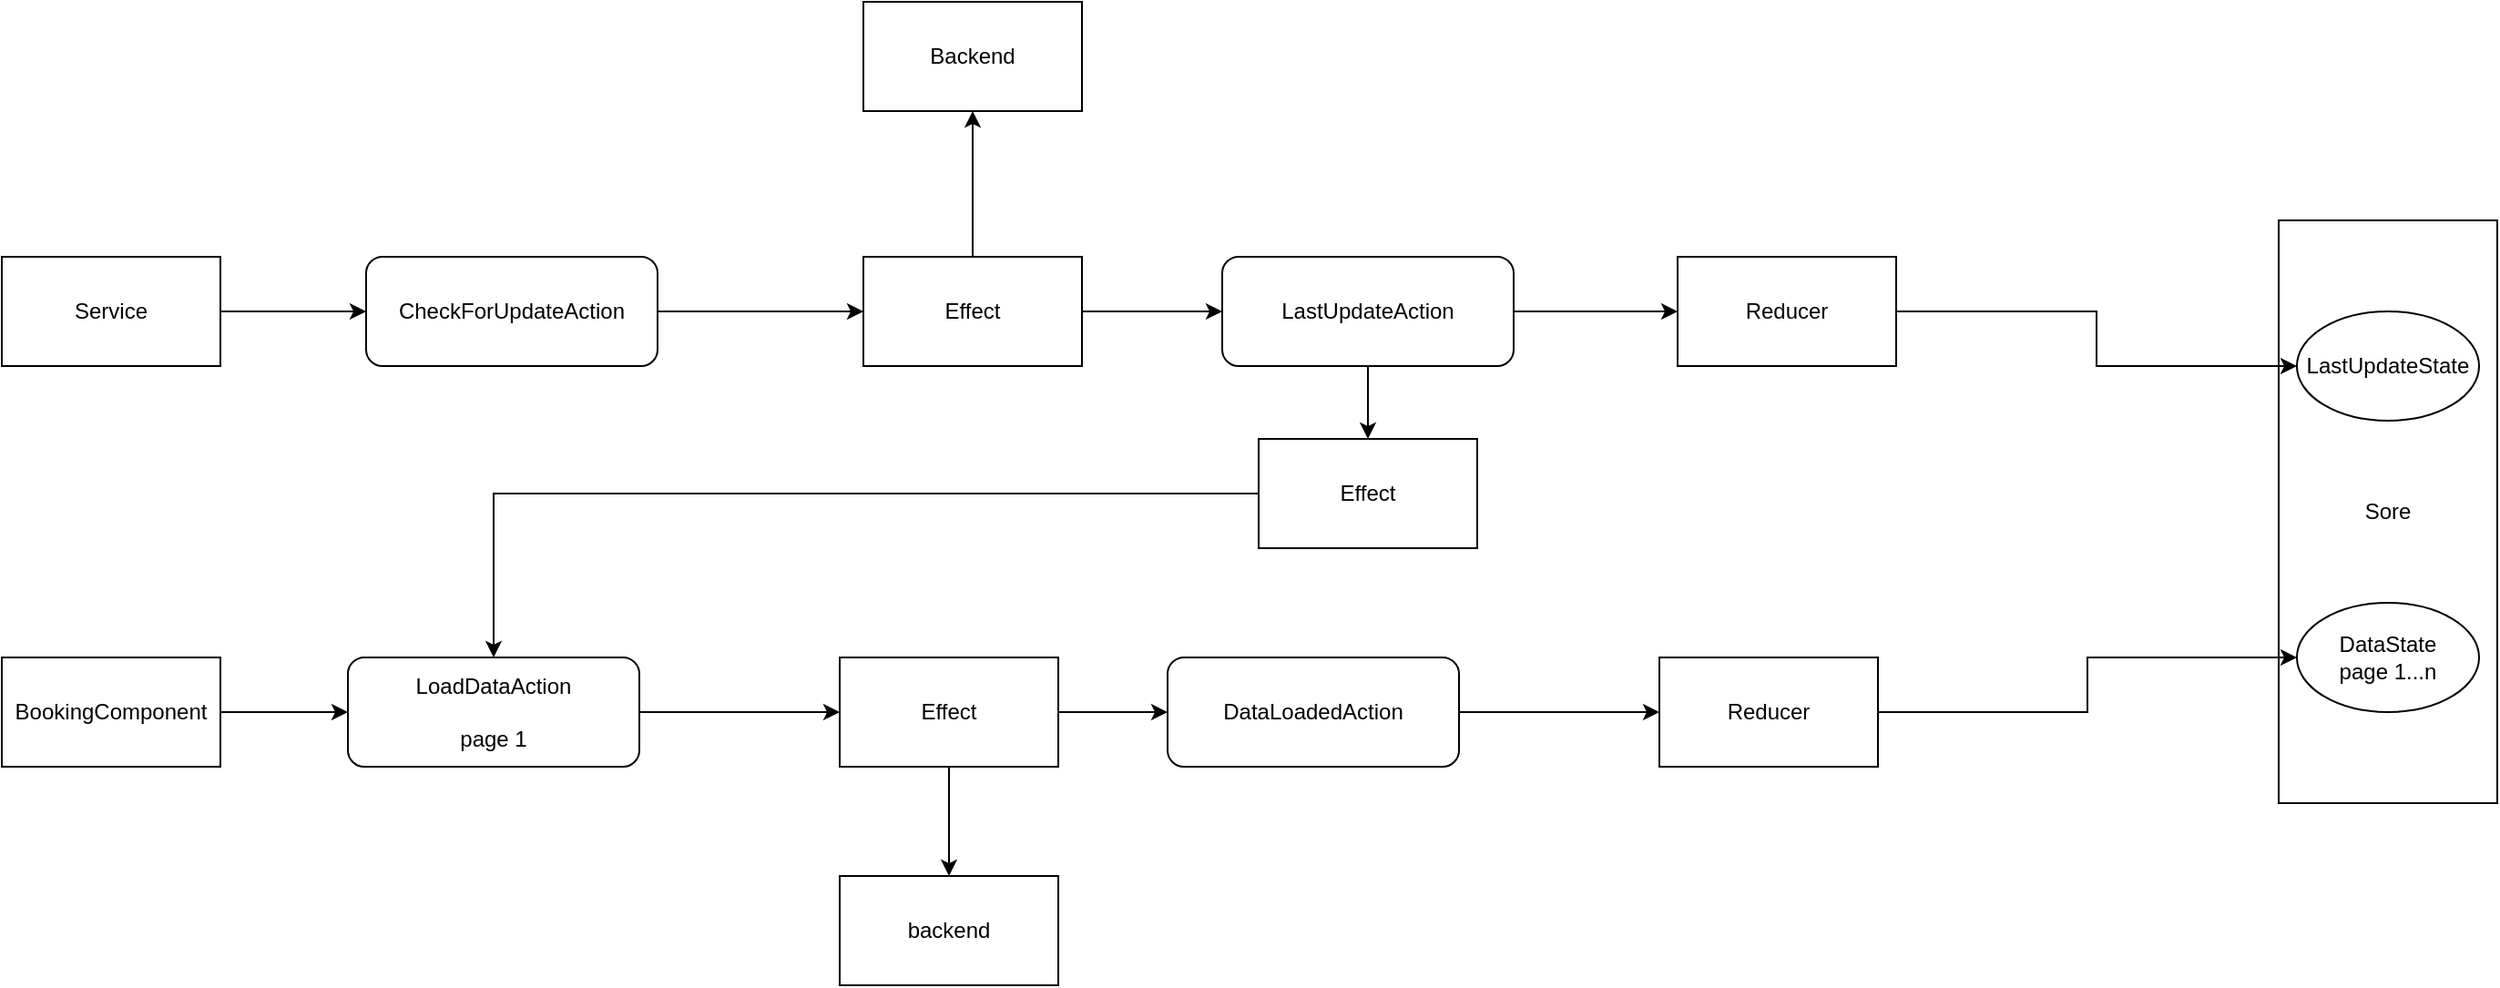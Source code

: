 <mxfile version="12.4.2" type="device" pages="1"><diagram id="S985CCLlLi9NmJZmtO8o" name="Page-1"><mxGraphModel dx="2249" dy="822" grid="1" gridSize="10" guides="1" tooltips="1" connect="1" arrows="1" fold="1" page="1" pageScale="1" pageWidth="827" pageHeight="1169" math="0" shadow="0"><root><mxCell id="0"/><mxCell id="1" parent="0"/><mxCell id="CRWH9hNEg7bLL6e2nDnt-5" style="edgeStyle=orthogonalEdgeStyle;rounded=0;orthogonalLoop=1;jettySize=auto;html=1;entryX=0;entryY=0.5;entryDx=0;entryDy=0;" edge="1" parent="1" source="CRWH9hNEg7bLL6e2nDnt-2" target="CRWH9hNEg7bLL6e2nDnt-4"><mxGeometry relative="1" as="geometry"/></mxCell><mxCell id="CRWH9hNEg7bLL6e2nDnt-2" value="CheckForUpdateAction" style="rounded=1;whiteSpace=wrap;html=1;" vertex="1" parent="1"><mxGeometry x="80" y="270" width="160" height="60" as="geometry"/></mxCell><mxCell id="CRWH9hNEg7bLL6e2nDnt-24" style="edgeStyle=orthogonalEdgeStyle;rounded=0;orthogonalLoop=1;jettySize=auto;html=1;entryX=0;entryY=0.5;entryDx=0;entryDy=0;" edge="1" parent="1" source="CRWH9hNEg7bLL6e2nDnt-3" target="CRWH9hNEg7bLL6e2nDnt-16"><mxGeometry relative="1" as="geometry"/></mxCell><mxCell id="CRWH9hNEg7bLL6e2nDnt-3" value="LoadDataAction&lt;br&gt;&lt;br&gt;page 1" style="rounded=1;whiteSpace=wrap;html=1;" vertex="1" parent="1"><mxGeometry x="70" y="490" width="160" height="60" as="geometry"/></mxCell><mxCell id="CRWH9hNEg7bLL6e2nDnt-7" value="" style="edgeStyle=orthogonalEdgeStyle;rounded=0;orthogonalLoop=1;jettySize=auto;html=1;" edge="1" parent="1" source="CRWH9hNEg7bLL6e2nDnt-4" target="CRWH9hNEg7bLL6e2nDnt-6"><mxGeometry relative="1" as="geometry"/></mxCell><mxCell id="CRWH9hNEg7bLL6e2nDnt-9" style="edgeStyle=orthogonalEdgeStyle;rounded=0;orthogonalLoop=1;jettySize=auto;html=1;entryX=0;entryY=0.5;entryDx=0;entryDy=0;" edge="1" parent="1" source="CRWH9hNEg7bLL6e2nDnt-4" target="CRWH9hNEg7bLL6e2nDnt-8"><mxGeometry relative="1" as="geometry"/></mxCell><mxCell id="CRWH9hNEg7bLL6e2nDnt-4" value="Effect" style="rounded=0;whiteSpace=wrap;html=1;" vertex="1" parent="1"><mxGeometry x="353" y="270" width="120" height="60" as="geometry"/></mxCell><mxCell id="CRWH9hNEg7bLL6e2nDnt-6" value="Backend" style="rounded=0;whiteSpace=wrap;html=1;" vertex="1" parent="1"><mxGeometry x="353" y="130" width="120" height="60" as="geometry"/></mxCell><mxCell id="CRWH9hNEg7bLL6e2nDnt-11" value="" style="edgeStyle=orthogonalEdgeStyle;rounded=0;orthogonalLoop=1;jettySize=auto;html=1;entryX=0;entryY=0.5;entryDx=0;entryDy=0;" edge="1" parent="1" source="CRWH9hNEg7bLL6e2nDnt-8" target="CRWH9hNEg7bLL6e2nDnt-12"><mxGeometry relative="1" as="geometry"><mxPoint x="790" y="300" as="targetPoint"/></mxGeometry></mxCell><mxCell id="CRWH9hNEg7bLL6e2nDnt-26" style="edgeStyle=orthogonalEdgeStyle;rounded=0;orthogonalLoop=1;jettySize=auto;html=1;" edge="1" parent="1" source="CRWH9hNEg7bLL6e2nDnt-8" target="CRWH9hNEg7bLL6e2nDnt-25"><mxGeometry relative="1" as="geometry"/></mxCell><mxCell id="CRWH9hNEg7bLL6e2nDnt-8" value="LastUpdateAction" style="rounded=1;whiteSpace=wrap;html=1;" vertex="1" parent="1"><mxGeometry x="550" y="270" width="160" height="60" as="geometry"/></mxCell><mxCell id="CRWH9hNEg7bLL6e2nDnt-12" value="Reducer" style="rounded=0;whiteSpace=wrap;html=1;" vertex="1" parent="1"><mxGeometry x="800" y="270" width="120" height="60" as="geometry"/></mxCell><mxCell id="CRWH9hNEg7bLL6e2nDnt-13" value="Sore" style="rounded=0;whiteSpace=wrap;html=1;" vertex="1" parent="1"><mxGeometry x="1130" y="250" width="120" height="320" as="geometry"/></mxCell><mxCell id="CRWH9hNEg7bLL6e2nDnt-18" value="" style="edgeStyle=orthogonalEdgeStyle;rounded=0;orthogonalLoop=1;jettySize=auto;html=1;" edge="1" parent="1" source="CRWH9hNEg7bLL6e2nDnt-16" target="CRWH9hNEg7bLL6e2nDnt-17"><mxGeometry relative="1" as="geometry"/></mxCell><mxCell id="CRWH9hNEg7bLL6e2nDnt-22" style="edgeStyle=orthogonalEdgeStyle;rounded=0;orthogonalLoop=1;jettySize=auto;html=1;entryX=0;entryY=0.5;entryDx=0;entryDy=0;" edge="1" parent="1" source="CRWH9hNEg7bLL6e2nDnt-16" target="CRWH9hNEg7bLL6e2nDnt-19"><mxGeometry relative="1" as="geometry"/></mxCell><mxCell id="CRWH9hNEg7bLL6e2nDnt-16" value="Effect" style="rounded=0;whiteSpace=wrap;html=1;" vertex="1" parent="1"><mxGeometry x="340" y="490" width="120" height="60" as="geometry"/></mxCell><mxCell id="CRWH9hNEg7bLL6e2nDnt-17" value="backend" style="rounded=0;whiteSpace=wrap;html=1;" vertex="1" parent="1"><mxGeometry x="340" y="610" width="120" height="60" as="geometry"/></mxCell><mxCell id="CRWH9hNEg7bLL6e2nDnt-21" style="edgeStyle=orthogonalEdgeStyle;rounded=0;orthogonalLoop=1;jettySize=auto;html=1;entryX=0;entryY=0.5;entryDx=0;entryDy=0;" edge="1" parent="1" source="CRWH9hNEg7bLL6e2nDnt-19" target="CRWH9hNEg7bLL6e2nDnt-20"><mxGeometry relative="1" as="geometry"/></mxCell><mxCell id="CRWH9hNEg7bLL6e2nDnt-19" value="DataLoadedAction" style="rounded=1;whiteSpace=wrap;html=1;" vertex="1" parent="1"><mxGeometry x="520" y="490" width="160" height="60" as="geometry"/></mxCell><mxCell id="CRWH9hNEg7bLL6e2nDnt-23" style="edgeStyle=orthogonalEdgeStyle;rounded=0;orthogonalLoop=1;jettySize=auto;html=1;entryX=0;entryY=0.5;entryDx=0;entryDy=0;" edge="1" parent="1" source="CRWH9hNEg7bLL6e2nDnt-20" target="CRWH9hNEg7bLL6e2nDnt-28"><mxGeometry relative="1" as="geometry"/></mxCell><mxCell id="CRWH9hNEg7bLL6e2nDnt-20" value="Reducer" style="rounded=0;whiteSpace=wrap;html=1;" vertex="1" parent="1"><mxGeometry x="790" y="490" width="120" height="60" as="geometry"/></mxCell><mxCell id="CRWH9hNEg7bLL6e2nDnt-27" style="edgeStyle=orthogonalEdgeStyle;rounded=0;orthogonalLoop=1;jettySize=auto;html=1;entryX=0.5;entryY=0;entryDx=0;entryDy=0;" edge="1" parent="1" source="CRWH9hNEg7bLL6e2nDnt-25" target="CRWH9hNEg7bLL6e2nDnt-3"><mxGeometry relative="1" as="geometry"/></mxCell><mxCell id="CRWH9hNEg7bLL6e2nDnt-25" value="Effect" style="rounded=0;whiteSpace=wrap;html=1;" vertex="1" parent="1"><mxGeometry x="570" y="370" width="120" height="60" as="geometry"/></mxCell><mxCell id="CRWH9hNEg7bLL6e2nDnt-28" value="DataState&lt;br&gt;page 1...n" style="ellipse;whiteSpace=wrap;html=1;" vertex="1" parent="1"><mxGeometry x="1140" y="460" width="100" height="60" as="geometry"/></mxCell><mxCell id="CRWH9hNEg7bLL6e2nDnt-29" value="LastUpdateState" style="ellipse;whiteSpace=wrap;html=1;" vertex="1" parent="1"><mxGeometry x="1140" y="300" width="100" height="60" as="geometry"/></mxCell><mxCell id="CRWH9hNEg7bLL6e2nDnt-31" style="edgeStyle=orthogonalEdgeStyle;rounded=0;orthogonalLoop=1;jettySize=auto;html=1;entryX=0;entryY=0.5;entryDx=0;entryDy=0;" edge="1" parent="1" source="CRWH9hNEg7bLL6e2nDnt-30" target="CRWH9hNEg7bLL6e2nDnt-2"><mxGeometry relative="1" as="geometry"/></mxCell><mxCell id="CRWH9hNEg7bLL6e2nDnt-30" value="Service" style="rounded=0;whiteSpace=wrap;html=1;" vertex="1" parent="1"><mxGeometry x="-120" y="270" width="120" height="60" as="geometry"/></mxCell><mxCell id="CRWH9hNEg7bLL6e2nDnt-33" style="edgeStyle=orthogonalEdgeStyle;rounded=0;orthogonalLoop=1;jettySize=auto;html=1;entryX=0;entryY=0.5;entryDx=0;entryDy=0;" edge="1" parent="1" source="CRWH9hNEg7bLL6e2nDnt-32" target="CRWH9hNEg7bLL6e2nDnt-3"><mxGeometry relative="1" as="geometry"/></mxCell><mxCell id="CRWH9hNEg7bLL6e2nDnt-32" value="BookingComponent" style="rounded=0;whiteSpace=wrap;html=1;" vertex="1" parent="1"><mxGeometry x="-120" y="490" width="120" height="60" as="geometry"/></mxCell><mxCell id="CRWH9hNEg7bLL6e2nDnt-14" value="" style="edgeStyle=orthogonalEdgeStyle;rounded=0;orthogonalLoop=1;jettySize=auto;html=1;entryX=0;entryY=0.5;entryDx=0;entryDy=0;" edge="1" parent="1" source="CRWH9hNEg7bLL6e2nDnt-12" target="CRWH9hNEg7bLL6e2nDnt-29"><mxGeometry relative="1" as="geometry"/></mxCell></root></mxGraphModel></diagram></mxfile>